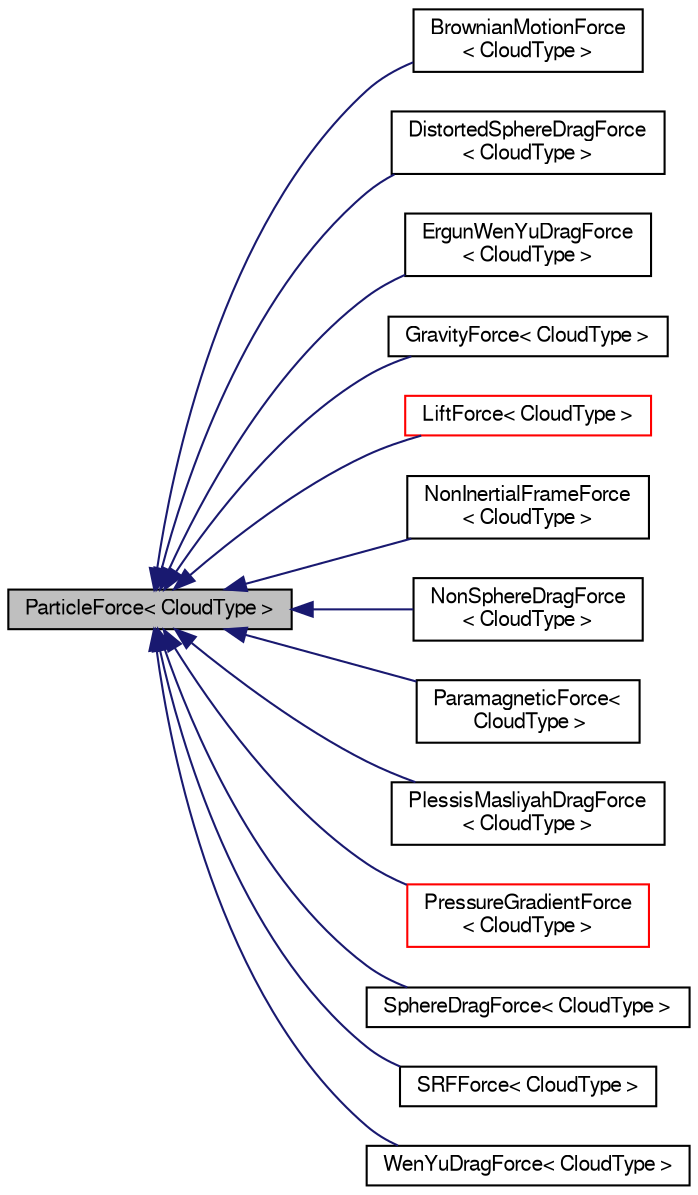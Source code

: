 digraph "ParticleForce&lt; CloudType &gt;"
{
  bgcolor="transparent";
  edge [fontname="FreeSans",fontsize="10",labelfontname="FreeSans",labelfontsize="10"];
  node [fontname="FreeSans",fontsize="10",shape=record];
  rankdir="LR";
  Node1 [label="ParticleForce\< CloudType \>",height=0.2,width=0.4,color="black", fillcolor="grey75", style="filled" fontcolor="black"];
  Node1 -> Node2 [dir="back",color="midnightblue",fontsize="10",style="solid",fontname="FreeSans"];
  Node2 [label="BrownianMotionForce\l\< CloudType \>",height=0.2,width=0.4,color="black",URL="$a00153.html",tooltip="Calculates particle Brownian motion force. "];
  Node1 -> Node3 [dir="back",color="midnightblue",fontsize="10",style="solid",fontname="FreeSans"];
  Node3 [label="DistortedSphereDragForce\l\< CloudType \>",height=0.2,width=0.4,color="black",URL="$a00535.html",tooltip="Drag model based on assumption of distorted spheres according to: "];
  Node1 -> Node4 [dir="back",color="midnightblue",fontsize="10",style="solid",fontname="FreeSans"];
  Node4 [label="ErgunWenYuDragForce\l\< CloudType \>",height=0.2,width=0.4,color="black",URL="$a00652.html",tooltip="Ergun-Wen-Yu drag model for solid spheres. "];
  Node1 -> Node5 [dir="back",color="midnightblue",fontsize="10",style="solid",fontname="FreeSans"];
  Node5 [label="GravityForce\< CloudType \>",height=0.2,width=0.4,color="black",URL="$a00921.html",tooltip="Calculates particle gravity force. "];
  Node1 -> Node6 [dir="back",color="midnightblue",fontsize="10",style="solid",fontname="FreeSans"];
  Node6 [label="LiftForce\< CloudType \>",height=0.2,width=0.4,color="red",URL="$a01276.html",tooltip="Base class for particle lift force models. "];
  Node1 -> Node7 [dir="back",color="midnightblue",fontsize="10",style="solid",fontname="FreeSans"];
  Node7 [label="NonInertialFrameForce\l\< CloudType \>",height=0.2,width=0.4,color="black",URL="$a01574.html",tooltip="Calculates particle non-inertial reference frame force. Variable names as from Landau and Lifshitz..."];
  Node1 -> Node8 [dir="back",color="midnightblue",fontsize="10",style="solid",fontname="FreeSans"];
  Node8 [label="NonSphereDragForce\l\< CloudType \>",height=0.2,width=0.4,color="black",URL="$a01576.html",tooltip="Drag model for non-spherical particles. "];
  Node1 -> Node9 [dir="back",color="midnightblue",fontsize="10",style="solid",fontname="FreeSans"];
  Node9 [label="ParamagneticForce\<\l CloudType \>",height=0.2,width=0.4,color="black",URL="$a01719.html",tooltip="Calculates particle paramagnetic (magnetic field) force. "];
  Node1 -> Node10 [dir="back",color="midnightblue",fontsize="10",style="solid",fontname="FreeSans"];
  Node10 [label="PlessisMasliyahDragForce\l\< CloudType \>",height=0.2,width=0.4,color="black",URL="$a01804.html",tooltip="PlessisMasliyahDragForce drag model for solid spheres. "];
  Node1 -> Node11 [dir="back",color="midnightblue",fontsize="10",style="solid",fontname="FreeSans"];
  Node11 [label="PressureGradientForce\l\< CloudType \>",height=0.2,width=0.4,color="red",URL="$a01900.html",tooltip="Calculates particle pressure gradient force. "];
  Node1 -> Node12 [dir="back",color="midnightblue",fontsize="10",style="solid",fontname="FreeSans"];
  Node12 [label="SphereDragForce\< CloudType \>",height=0.2,width=0.4,color="black",URL="$a02330.html",tooltip="Drag model based on assumption of solid spheres. "];
  Node1 -> Node13 [dir="back",color="midnightblue",fontsize="10",style="solid",fontname="FreeSans"];
  Node13 [label="SRFForce\< CloudType \>",height=0.2,width=0.4,color="black",URL="$a02345.html",tooltip="Calculates particle SRF reference frame force. "];
  Node1 -> Node14 [dir="back",color="midnightblue",fontsize="10",style="solid",fontname="FreeSans"];
  Node14 [label="WenYuDragForce\< CloudType \>",height=0.2,width=0.4,color="black",URL="$a02792.html",tooltip="Wen-Yu drag model for solid spheres. "];
}
